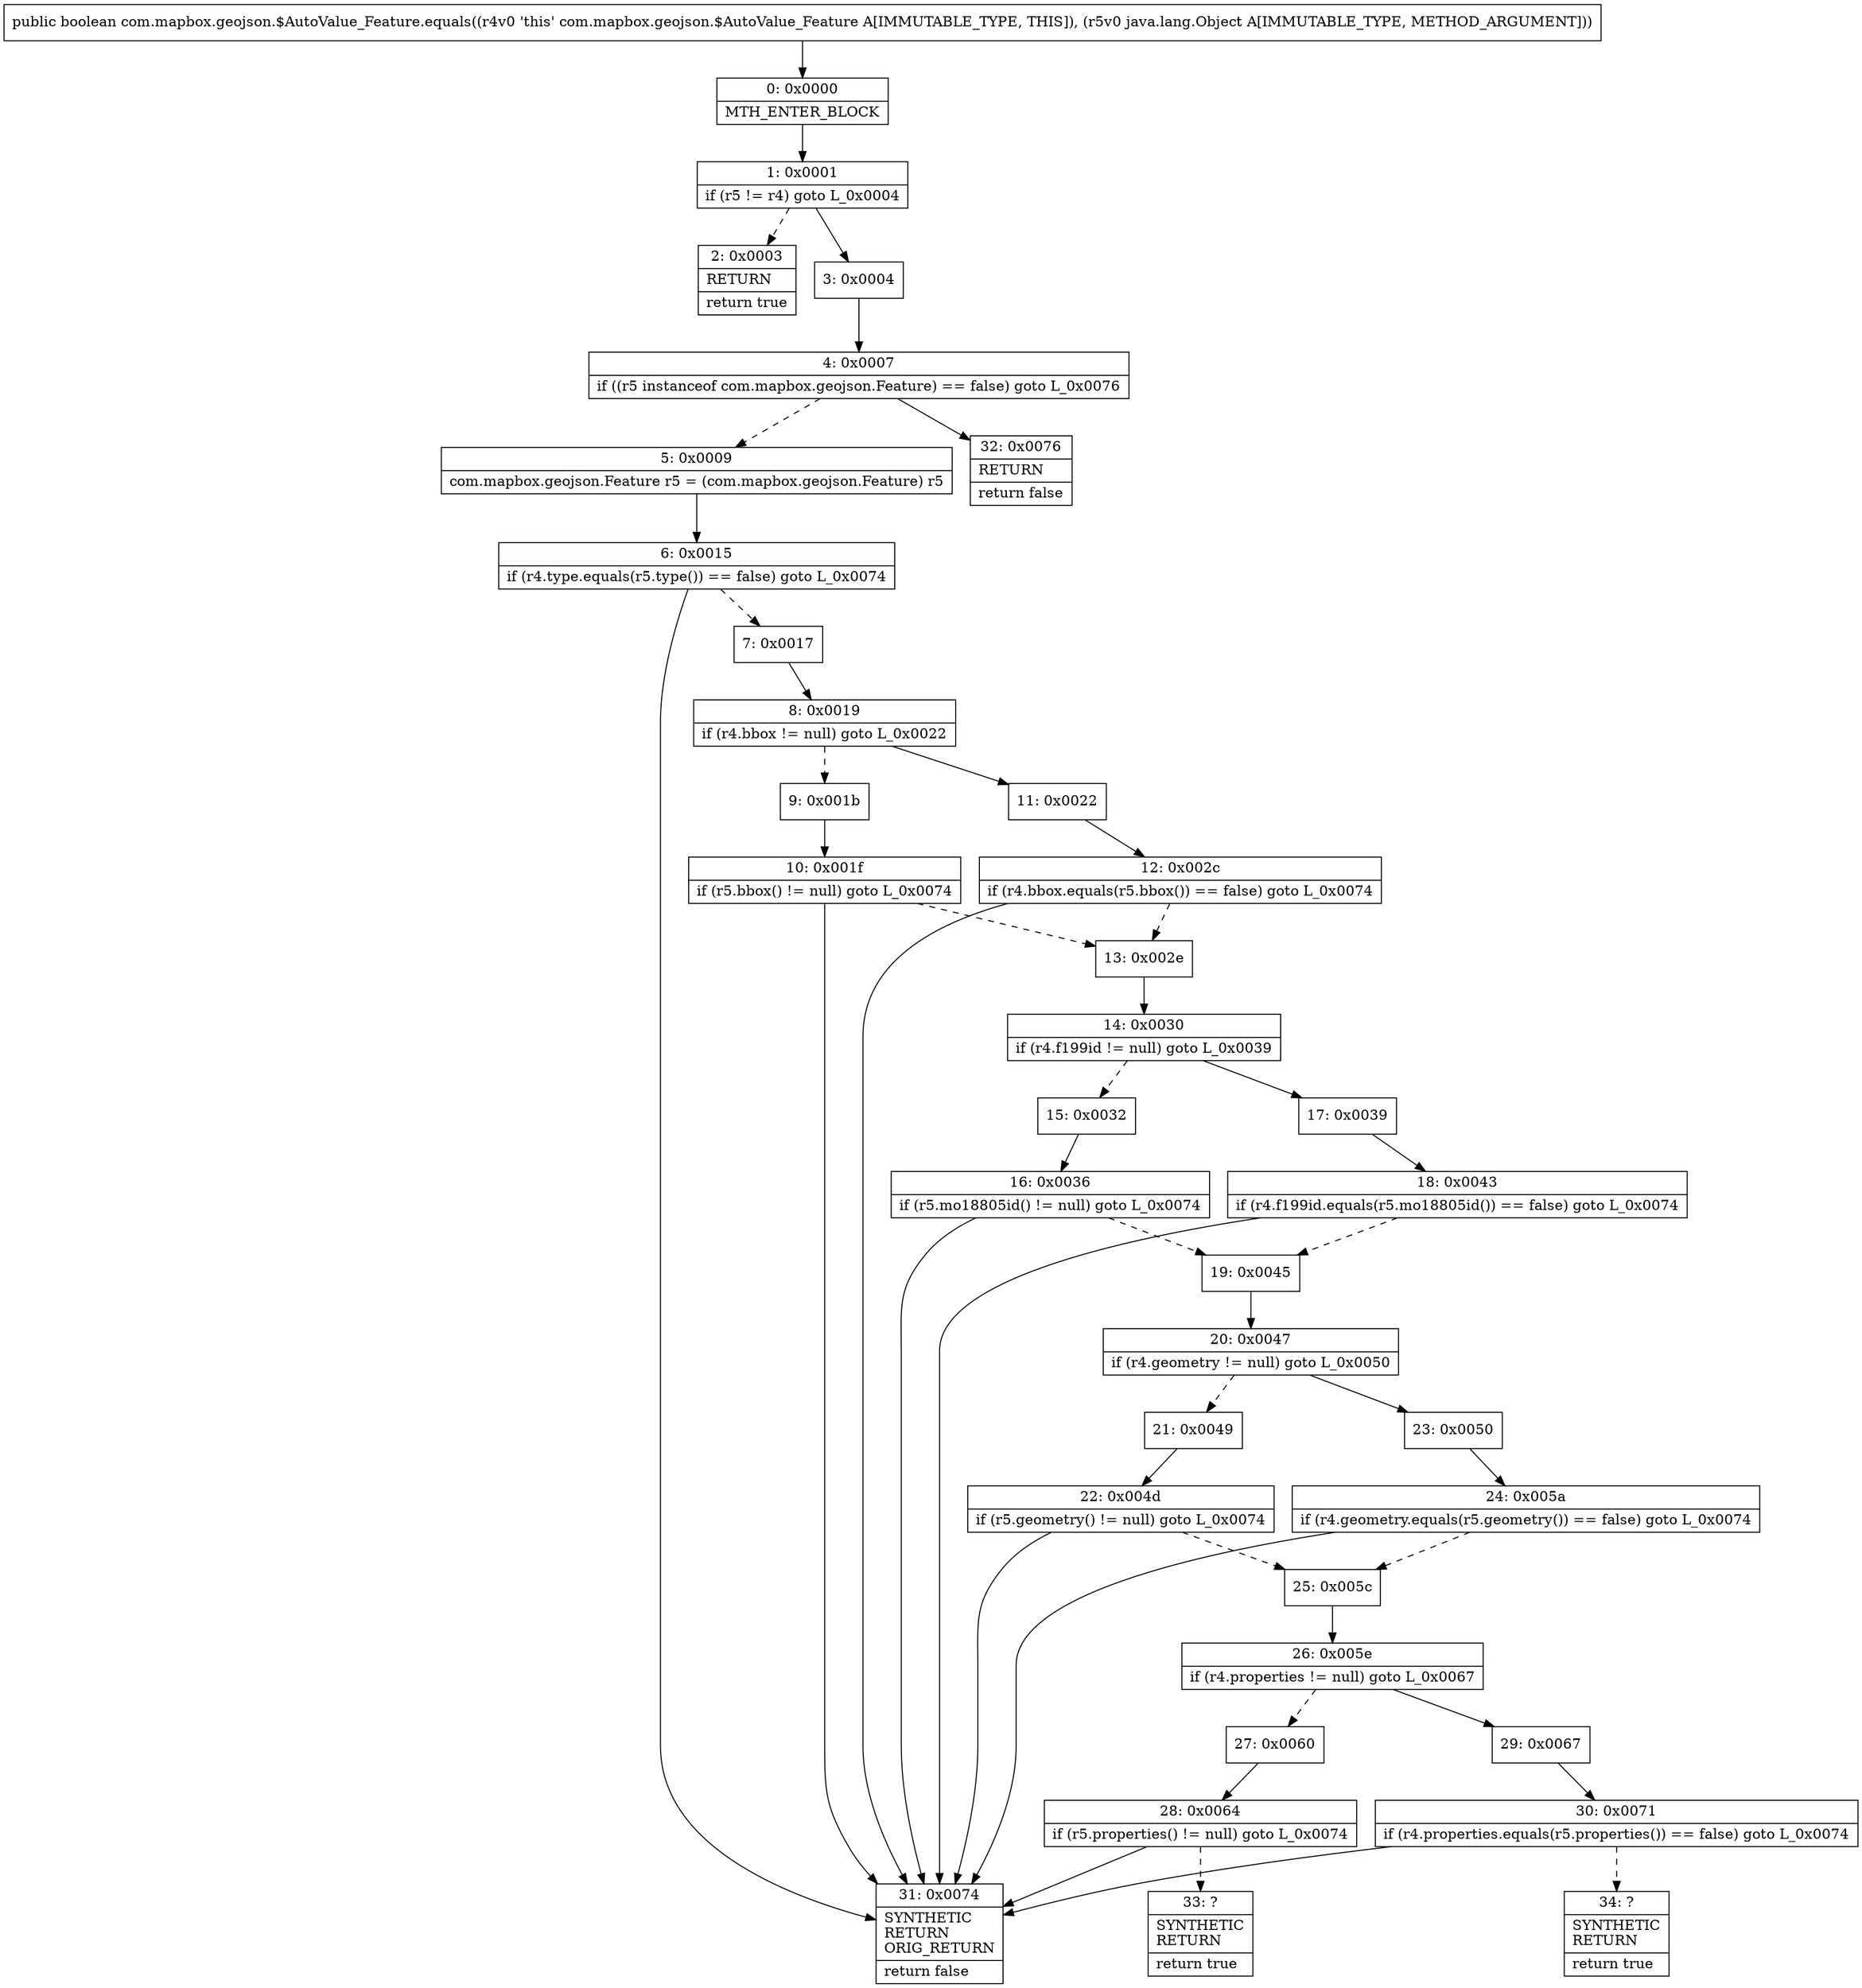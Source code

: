digraph "CFG forcom.mapbox.geojson.$AutoValue_Feature.equals(Ljava\/lang\/Object;)Z" {
Node_0 [shape=record,label="{0\:\ 0x0000|MTH_ENTER_BLOCK\l}"];
Node_1 [shape=record,label="{1\:\ 0x0001|if (r5 != r4) goto L_0x0004\l}"];
Node_2 [shape=record,label="{2\:\ 0x0003|RETURN\l|return true\l}"];
Node_3 [shape=record,label="{3\:\ 0x0004}"];
Node_4 [shape=record,label="{4\:\ 0x0007|if ((r5 instanceof com.mapbox.geojson.Feature) == false) goto L_0x0076\l}"];
Node_5 [shape=record,label="{5\:\ 0x0009|com.mapbox.geojson.Feature r5 = (com.mapbox.geojson.Feature) r5\l}"];
Node_6 [shape=record,label="{6\:\ 0x0015|if (r4.type.equals(r5.type()) == false) goto L_0x0074\l}"];
Node_7 [shape=record,label="{7\:\ 0x0017}"];
Node_8 [shape=record,label="{8\:\ 0x0019|if (r4.bbox != null) goto L_0x0022\l}"];
Node_9 [shape=record,label="{9\:\ 0x001b}"];
Node_10 [shape=record,label="{10\:\ 0x001f|if (r5.bbox() != null) goto L_0x0074\l}"];
Node_11 [shape=record,label="{11\:\ 0x0022}"];
Node_12 [shape=record,label="{12\:\ 0x002c|if (r4.bbox.equals(r5.bbox()) == false) goto L_0x0074\l}"];
Node_13 [shape=record,label="{13\:\ 0x002e}"];
Node_14 [shape=record,label="{14\:\ 0x0030|if (r4.f199id != null) goto L_0x0039\l}"];
Node_15 [shape=record,label="{15\:\ 0x0032}"];
Node_16 [shape=record,label="{16\:\ 0x0036|if (r5.mo18805id() != null) goto L_0x0074\l}"];
Node_17 [shape=record,label="{17\:\ 0x0039}"];
Node_18 [shape=record,label="{18\:\ 0x0043|if (r4.f199id.equals(r5.mo18805id()) == false) goto L_0x0074\l}"];
Node_19 [shape=record,label="{19\:\ 0x0045}"];
Node_20 [shape=record,label="{20\:\ 0x0047|if (r4.geometry != null) goto L_0x0050\l}"];
Node_21 [shape=record,label="{21\:\ 0x0049}"];
Node_22 [shape=record,label="{22\:\ 0x004d|if (r5.geometry() != null) goto L_0x0074\l}"];
Node_23 [shape=record,label="{23\:\ 0x0050}"];
Node_24 [shape=record,label="{24\:\ 0x005a|if (r4.geometry.equals(r5.geometry()) == false) goto L_0x0074\l}"];
Node_25 [shape=record,label="{25\:\ 0x005c}"];
Node_26 [shape=record,label="{26\:\ 0x005e|if (r4.properties != null) goto L_0x0067\l}"];
Node_27 [shape=record,label="{27\:\ 0x0060}"];
Node_28 [shape=record,label="{28\:\ 0x0064|if (r5.properties() != null) goto L_0x0074\l}"];
Node_29 [shape=record,label="{29\:\ 0x0067}"];
Node_30 [shape=record,label="{30\:\ 0x0071|if (r4.properties.equals(r5.properties()) == false) goto L_0x0074\l}"];
Node_31 [shape=record,label="{31\:\ 0x0074|SYNTHETIC\lRETURN\lORIG_RETURN\l|return false\l}"];
Node_32 [shape=record,label="{32\:\ 0x0076|RETURN\l|return false\l}"];
Node_33 [shape=record,label="{33\:\ ?|SYNTHETIC\lRETURN\l|return true\l}"];
Node_34 [shape=record,label="{34\:\ ?|SYNTHETIC\lRETURN\l|return true\l}"];
MethodNode[shape=record,label="{public boolean com.mapbox.geojson.$AutoValue_Feature.equals((r4v0 'this' com.mapbox.geojson.$AutoValue_Feature A[IMMUTABLE_TYPE, THIS]), (r5v0 java.lang.Object A[IMMUTABLE_TYPE, METHOD_ARGUMENT])) }"];
MethodNode -> Node_0;
Node_0 -> Node_1;
Node_1 -> Node_2[style=dashed];
Node_1 -> Node_3;
Node_3 -> Node_4;
Node_4 -> Node_5[style=dashed];
Node_4 -> Node_32;
Node_5 -> Node_6;
Node_6 -> Node_7[style=dashed];
Node_6 -> Node_31;
Node_7 -> Node_8;
Node_8 -> Node_9[style=dashed];
Node_8 -> Node_11;
Node_9 -> Node_10;
Node_10 -> Node_31;
Node_10 -> Node_13[style=dashed];
Node_11 -> Node_12;
Node_12 -> Node_13[style=dashed];
Node_12 -> Node_31;
Node_13 -> Node_14;
Node_14 -> Node_15[style=dashed];
Node_14 -> Node_17;
Node_15 -> Node_16;
Node_16 -> Node_31;
Node_16 -> Node_19[style=dashed];
Node_17 -> Node_18;
Node_18 -> Node_19[style=dashed];
Node_18 -> Node_31;
Node_19 -> Node_20;
Node_20 -> Node_21[style=dashed];
Node_20 -> Node_23;
Node_21 -> Node_22;
Node_22 -> Node_31;
Node_22 -> Node_25[style=dashed];
Node_23 -> Node_24;
Node_24 -> Node_25[style=dashed];
Node_24 -> Node_31;
Node_25 -> Node_26;
Node_26 -> Node_27[style=dashed];
Node_26 -> Node_29;
Node_27 -> Node_28;
Node_28 -> Node_31;
Node_28 -> Node_33[style=dashed];
Node_29 -> Node_30;
Node_30 -> Node_31;
Node_30 -> Node_34[style=dashed];
}


